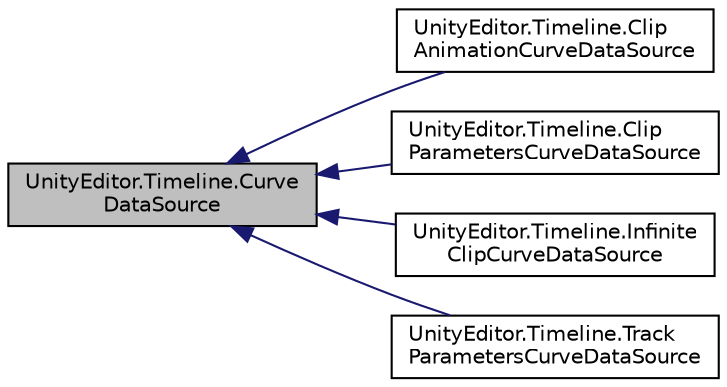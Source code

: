 digraph "UnityEditor.Timeline.CurveDataSource"
{
 // LATEX_PDF_SIZE
  edge [fontname="Helvetica",fontsize="10",labelfontname="Helvetica",labelfontsize="10"];
  node [fontname="Helvetica",fontsize="10",shape=record];
  rankdir="LR";
  Node1 [label="UnityEditor.Timeline.Curve\lDataSource",height=0.2,width=0.4,color="black", fillcolor="grey75", style="filled", fontcolor="black",tooltip=" "];
  Node1 -> Node2 [dir="back",color="midnightblue",fontsize="10",style="solid",fontname="Helvetica"];
  Node2 [label="UnityEditor.Timeline.Clip\lAnimationCurveDataSource",height=0.2,width=0.4,color="black", fillcolor="white", style="filled",URL="$class_unity_editor_1_1_timeline_1_1_clip_animation_curve_data_source.html",tooltip=" "];
  Node1 -> Node3 [dir="back",color="midnightblue",fontsize="10",style="solid",fontname="Helvetica"];
  Node3 [label="UnityEditor.Timeline.Clip\lParametersCurveDataSource",height=0.2,width=0.4,color="black", fillcolor="white", style="filled",URL="$class_unity_editor_1_1_timeline_1_1_clip_parameters_curve_data_source.html",tooltip=" "];
  Node1 -> Node4 [dir="back",color="midnightblue",fontsize="10",style="solid",fontname="Helvetica"];
  Node4 [label="UnityEditor.Timeline.Infinite\lClipCurveDataSource",height=0.2,width=0.4,color="black", fillcolor="white", style="filled",URL="$class_unity_editor_1_1_timeline_1_1_infinite_clip_curve_data_source.html",tooltip=" "];
  Node1 -> Node5 [dir="back",color="midnightblue",fontsize="10",style="solid",fontname="Helvetica"];
  Node5 [label="UnityEditor.Timeline.Track\lParametersCurveDataSource",height=0.2,width=0.4,color="black", fillcolor="white", style="filled",URL="$class_unity_editor_1_1_timeline_1_1_track_parameters_curve_data_source.html",tooltip=" "];
}
